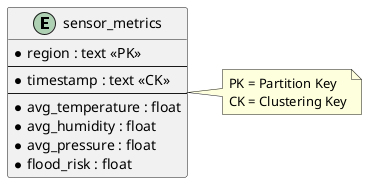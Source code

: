 @startuml
entity "sensor_metrics" {
  * region : text <<PK>>
  --
  * timestamp : text <<CK>>
  --
  * avg_temperature : float
  * avg_humidity : float
  * avg_pressure : float
  * flood_risk : float
}

note right: PK = Partition Key\nCK = Clustering Key
@enduml
